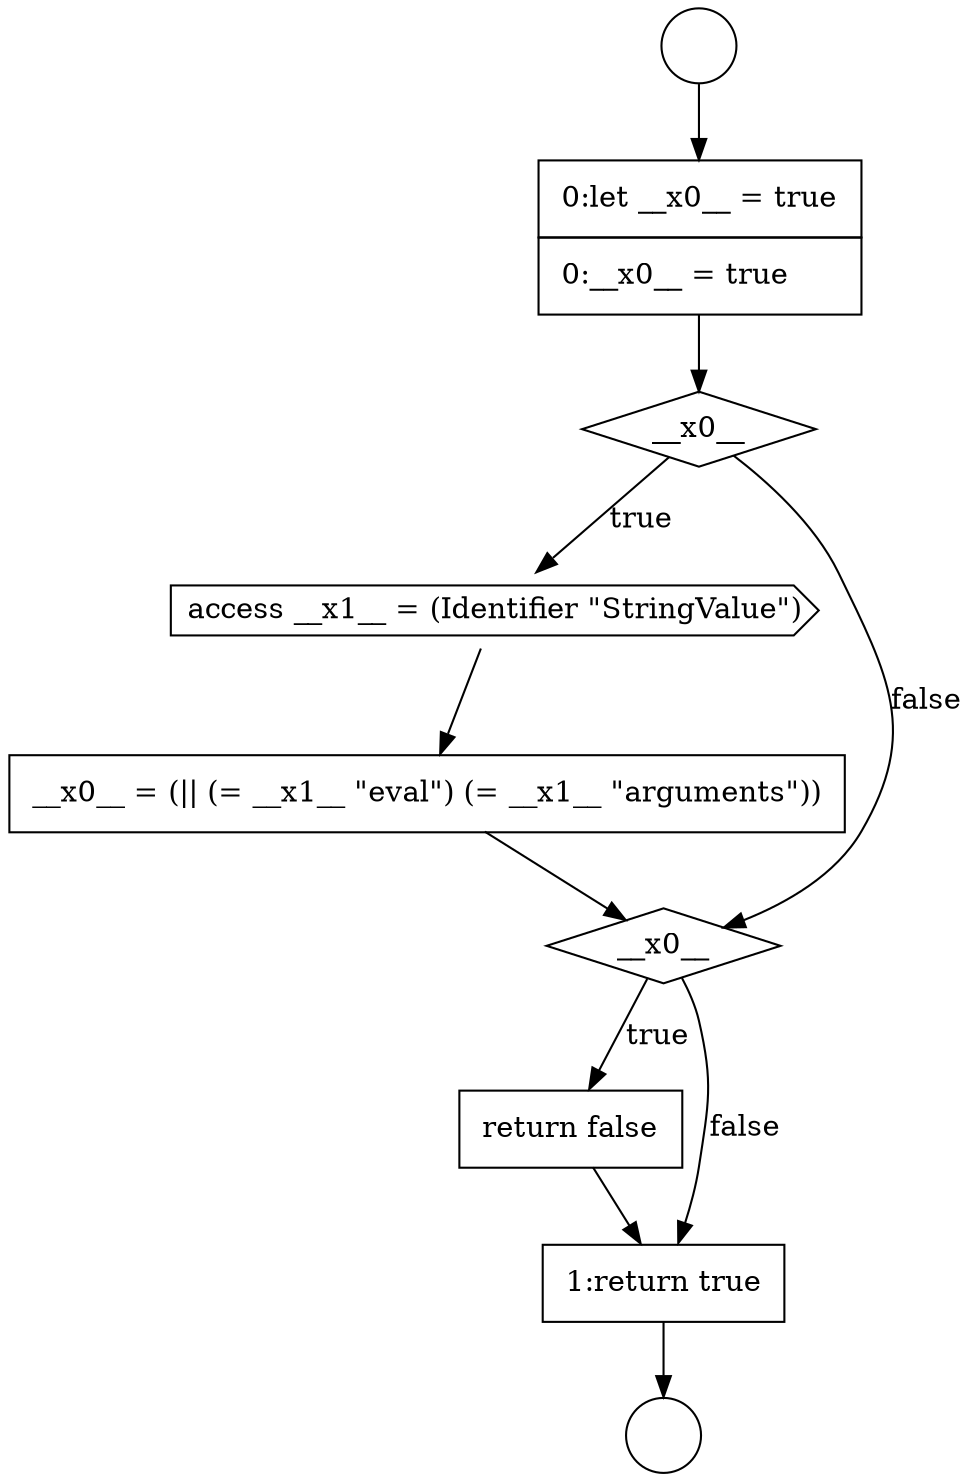 digraph {
  node3108 [shape=diamond, label=<<font color="black">__x0__</font>> color="black" fillcolor="white" style=filled]
  node3105 [shape=circle label=" " color="black" fillcolor="white" style=filled]
  node3109 [shape=cds, label=<<font color="black">access __x1__ = (Identifier &quot;StringValue&quot;)</font>> color="black" fillcolor="white" style=filled]
  node3111 [shape=diamond, label=<<font color="black">__x0__</font>> color="black" fillcolor="white" style=filled]
  node3106 [shape=circle label=" " color="black" fillcolor="white" style=filled]
  node3110 [shape=none, margin=0, label=<<font color="black">
    <table border="0" cellborder="1" cellspacing="0" cellpadding="10">
      <tr><td align="left">__x0__ = (|| (= __x1__ &quot;eval&quot;) (= __x1__ &quot;arguments&quot;))</td></tr>
    </table>
  </font>> color="black" fillcolor="white" style=filled]
  node3112 [shape=none, margin=0, label=<<font color="black">
    <table border="0" cellborder="1" cellspacing="0" cellpadding="10">
      <tr><td align="left">return false</td></tr>
    </table>
  </font>> color="black" fillcolor="white" style=filled]
  node3107 [shape=none, margin=0, label=<<font color="black">
    <table border="0" cellborder="1" cellspacing="0" cellpadding="10">
      <tr><td align="left">0:let __x0__ = true</td></tr>
      <tr><td align="left">0:__x0__ = true</td></tr>
    </table>
  </font>> color="black" fillcolor="white" style=filled]
  node3113 [shape=none, margin=0, label=<<font color="black">
    <table border="0" cellborder="1" cellspacing="0" cellpadding="10">
      <tr><td align="left">1:return true</td></tr>
    </table>
  </font>> color="black" fillcolor="white" style=filled]
  node3111 -> node3112 [label=<<font color="black">true</font>> color="black"]
  node3111 -> node3113 [label=<<font color="black">false</font>> color="black"]
  node3108 -> node3109 [label=<<font color="black">true</font>> color="black"]
  node3108 -> node3111 [label=<<font color="black">false</font>> color="black"]
  node3109 -> node3110 [ color="black"]
  node3110 -> node3111 [ color="black"]
  node3113 -> node3106 [ color="black"]
  node3107 -> node3108 [ color="black"]
  node3105 -> node3107 [ color="black"]
  node3112 -> node3113 [ color="black"]
}
